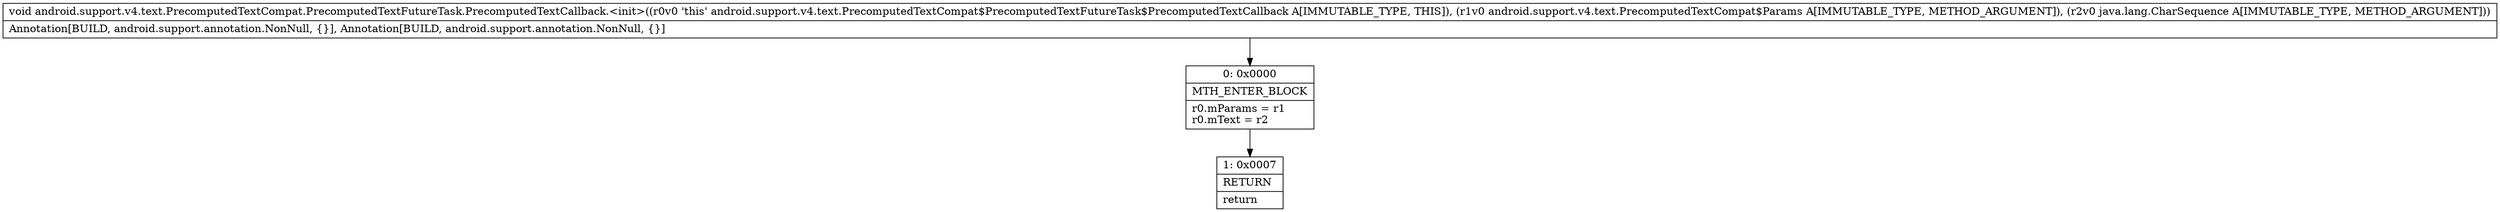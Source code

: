 digraph "CFG forandroid.support.v4.text.PrecomputedTextCompat.PrecomputedTextFutureTask.PrecomputedTextCallback.\<init\>(Landroid\/support\/v4\/text\/PrecomputedTextCompat$Params;Ljava\/lang\/CharSequence;)V" {
Node_0 [shape=record,label="{0\:\ 0x0000|MTH_ENTER_BLOCK\l|r0.mParams = r1\lr0.mText = r2\l}"];
Node_1 [shape=record,label="{1\:\ 0x0007|RETURN\l|return\l}"];
MethodNode[shape=record,label="{void android.support.v4.text.PrecomputedTextCompat.PrecomputedTextFutureTask.PrecomputedTextCallback.\<init\>((r0v0 'this' android.support.v4.text.PrecomputedTextCompat$PrecomputedTextFutureTask$PrecomputedTextCallback A[IMMUTABLE_TYPE, THIS]), (r1v0 android.support.v4.text.PrecomputedTextCompat$Params A[IMMUTABLE_TYPE, METHOD_ARGUMENT]), (r2v0 java.lang.CharSequence A[IMMUTABLE_TYPE, METHOD_ARGUMENT]))  | Annotation[BUILD, android.support.annotation.NonNull, \{\}], Annotation[BUILD, android.support.annotation.NonNull, \{\}]\l}"];
MethodNode -> Node_0;
Node_0 -> Node_1;
}

